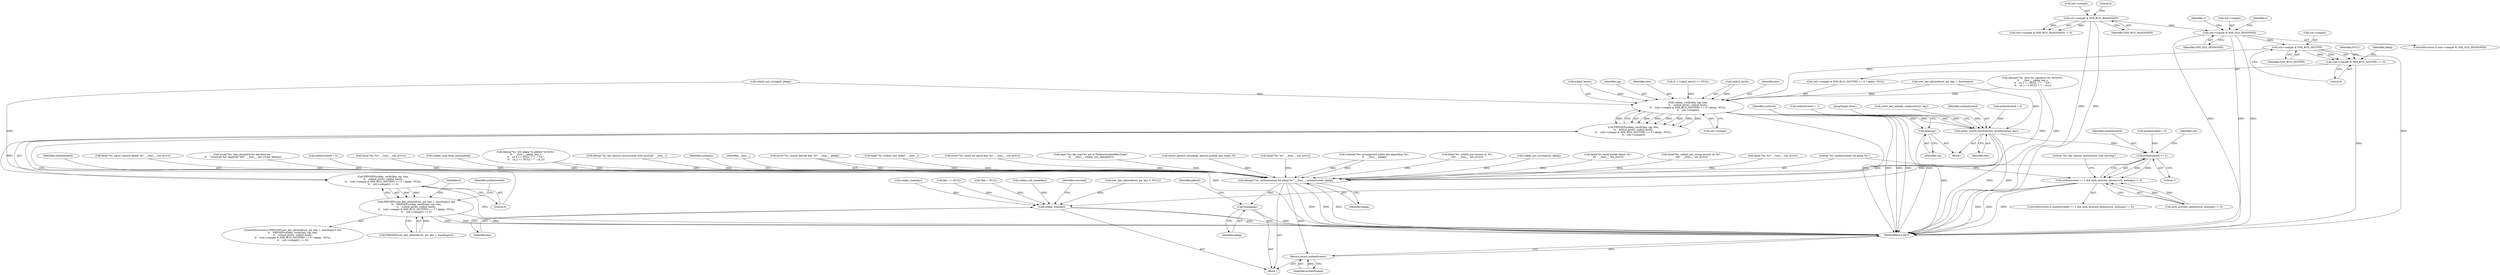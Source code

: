 digraph "1_src_779974d35b4859c07bc3cb8a12c74b43b0a7d1e0_1@pointer" {
"1000368" [label="(Call,ssh->compat & SSH_OLD_SESSIONID)"];
"1000264" [label="(Call,ssh->compat & SSH_BUG_RSASIGMD5)"];
"1000517" [label="(Call,ssh->compat & SSH_BUG_SIGTYPE)"];
"1000516" [label="(Call,(ssh->compat & SSH_BUG_SIGTYPE) == 0)"];
"1000507" [label="(Call,sshkey_verify(key, sig, slen,\n\t\t    sshbuf_ptr(b), sshbuf_len(b),\n\t\t    (ssh->compat & SSH_BUG_SIGTYPE) == 0 ? pkalg : NULL,\n\t\t    ssh->compat))"];
"1000506" [label="(Call,PRIVSEP(sshkey_verify(key, sig, slen,\n\t\t    sshbuf_ptr(b), sshbuf_len(b),\n\t\t    (ssh->compat & SSH_BUG_SIGTYPE) == 0 ? pkalg : NULL,\n\t\t    ssh->compat)))"];
"1000505" [label="(Call,PRIVSEP(sshkey_verify(key, sig, slen,\n\t\t    sshbuf_ptr(b), sshbuf_len(b),\n\t\t    (ssh->compat & SSH_BUG_SIGTYPE) == 0 ? pkalg : NULL,\n\t\t    ssh->compat)) == 0)"];
"1000496" [label="(Call,PRIVSEP(user_key_allowed(ssh, pw, key, 1, &authopts)) &&\n\t\t    PRIVSEP(sshkey_verify(key, sig, slen,\n\t\t    sshbuf_ptr(b), sshbuf_len(b),\n\t\t    (ssh->compat & SSH_BUG_SIGTYPE) == 0 ? pkalg : NULL,\n\t\t    ssh->compat)) == 0)"];
"1000535" [label="(Call,free(sig))"];
"1000537" [label="(Call,auth2_record_key(authctxt, authenticated, key))"];
"1000633" [label="(Call,authenticated == 1)"];
"1000632" [label="(Call,authenticated == 1 && auth_activate_options(ssh, authopts) != 0)"];
"1000648" [label="(Call,debug2(\"%s: authenticated %d pkalg %s\", __func__, authenticated, pkalg))"];
"1000659" [label="(Call,free(pkalg))"];
"1000667" [label="(Return,return authenticated;)"];
"1000655" [label="(Call,sshkey_free(key))"];
"1000574" [label="(Call,user_key_allowed(ssh, pw, key, 0, NULL))"];
"1000656" [label="(Identifier,key)"];
"1000383" [label="(Call,fatal(\"%s: sshbuf_put session id: %s\",\n\t\t\t\t    __func__, ssh_err(r)))"];
"1000505" [label="(Call,PRIVSEP(sshkey_verify(key, sig, slen,\n\t\t    sshbuf_ptr(b), sshbuf_len(b),\n\t\t    (ssh->compat & SSH_BUG_SIGTYPE) == 0 ? pkalg : NULL,\n\t\t    ssh->compat)) == 0)"];
"1000669" [label="(MethodReturn,RET)"];
"1000496" [label="(Call,PRIVSEP(user_key_allowed(ssh, pw, key, 1, &authopts)) &&\n\t\t    PRIVSEP(sshkey_verify(key, sig, slen,\n\t\t    sshbuf_ptr(b), sshbuf_len(b),\n\t\t    (ssh->compat & SSH_BUG_SIGTYPE) == 0 ? pkalg : NULL,\n\t\t    ssh->compat)) == 0)"];
"1000667" [label="(Return,return authenticated;)"];
"1000318" [label="(Call,debug3(\"%s: have %s signature for %s%s%s\",\n\t\t    __func__, pkalg, key_s,\n\t\t    ca_s == NULL ? \"\" : \" CA \",\n\t\t    ca_s == NULL ? \"\" : ca_s))"];
"1000594" [label="(Call,sshpkt_put_cstring(ssh, pkalg))"];
"1000531" [label="(Identifier,authenticated)"];
"1000484" [label="(Call,fatal(\"%s: build packet failed: %s\",\n\t\t\t    __func__, ssh_err(r)))"];
"1000399" [label="(Call,fatal(\"%s: sshbuf_put_string session id: %s\",\n \t\t\t\t    __func__, ssh_err(r)))"];
"1000537" [label="(Call,auth2_record_key(authctxt, authenticated, key))"];
"1000620" [label="(Call,fatal(\"%s: %s\", __func__, ssh_err(r)))"];
"1000662" [label="(Identifier,pkblob)"];
"1000668" [label="(Identifier,authenticated)"];
"1000630" [label="(JumpTarget,done:)"];
"1000317" [label="(Block,)"];
"1000268" [label="(Identifier,SSH_BUG_RSASIGMD5)"];
"1000263" [label="(Call,(ssh->compat & SSH_BUG_RSASIGMD5) != 0)"];
"1000523" [label="(Identifier,pkalg)"];
"1000281" [label="(Call,sshkey_type(key))"];
"1000393" [label="(Identifier,r)"];
"1000517" [label="(Call,ssh->compat & SSH_BUG_SIGTYPE)"];
"1000275" [label="(Call,auth2_key_already_used(authctxt, key))"];
"1000506" [label="(Call,PRIVSEP(sshkey_verify(key, sig, slen,\n\t\t    sshbuf_ptr(b), sshbuf_len(b),\n\t\t    (ssh->compat & SSH_BUG_SIGTYPE) == 0 ? pkalg : NULL,\n\t\t    ssh->compat)))"];
"1000651" [label="(Identifier,authenticated)"];
"1000649" [label="(Literal,\"%s: authenticated %d pkalg %s\")"];
"1000648" [label="(Call,debug2(\"%s: authenticated %d pkalg %s\", __func__, authenticated, pkalg))"];
"1000534" [label="(Identifier,b)"];
"1000497" [label="(Call,PRIVSEP(user_key_allowed(ssh, pw, key, 1, &authopts)))"];
"1000509" [label="(Identifier,sig)"];
"1000194" [label="(Call,fatal(\"%s: parse request failed: %s\", __func__, ssh_err(r)))"];
"1000632" [label="(Call,authenticated == 1 && auth_activate_options(ssh, authopts) != 0)"];
"1000231" [label="(Call,key == NULL)"];
"1000524" [label="(Identifier,NULL)"];
"1000247" [label="(Call,error(\"%s: type mismatch for decoded key \"\n\t\t    \"(received %d, expected %d)\", __func__, key->type, pktype))"];
"1000367" [label="(ControlStructure,if (ssh->compat & SSH_OLD_SESSIONID))"];
"1000645" [label="(Call,authenticated = 0)"];
"1000525" [label="(Call,ssh->compat)"];
"1000265" [label="(Call,ssh->compat)"];
"1000495" [label="(ControlStructure,if (PRIVSEP(user_key_allowed(ssh, pw, key, 1, &authopts)) &&\n\t\t    PRIVSEP(sshkey_verify(key, sig, slen,\n\t\t    sshbuf_ptr(b), sshbuf_len(b),\n\t\t    (ssh->compat & SSH_BUG_SIGTYPE) == 0 ? pkalg : NULL,\n\t\t    ssh->compat)) == 0))"];
"1000510" [label="(Identifier,slen)"];
"1000472" [label="(Call,sshbuf_put_cstring(b, pkalg))"];
"1000538" [label="(Identifier,authctxt)"];
"1000107" [label="(Block,)"];
"1000208" [label="(Call,verbose(\"%s: unsupported public key algorithm: %s\",\n\t\t    __func__, pkalg))"];
"1000353" [label="(Call,fatal(\"%s: %s\", __func__, ssh_err(r)))"];
"1000522" [label="(Literal,0)"];
"1000635" [label="(Literal,1)"];
"1000269" [label="(Literal,0)"];
"1000652" [label="(Identifier,pkalg)"];
"1000377" [label="(Identifier,r)"];
"1000201" [label="(Call,sshkey_type_from_name(pkalg))"];
"1000631" [label="(ControlStructure,if (authenticated == 1 && auth_activate_options(ssh, authopts) != 0))"];
"1000539" [label="(Identifier,authenticated)"];
"1000633" [label="(Call,authenticated == 1)"];
"1000659" [label="(Call,free(pkalg))"];
"1000521" [label="(Identifier,SSH_BUG_SIGTYPE)"];
"1000359" [label="(Call,(b = sshbuf_new()) == NULL)"];
"1000511" [label="(Call,sshbuf_ptr(b))"];
"1000543" [label="(Call,debug(\"%s: test pkalg %s pkblob %s%s%s\",\n\t\t    __func__, pkalg, key_s,\n\t\t    ca_s == NULL ? \"\" : \" CA \",\n\t\t    ca_s == NULL ? \"\" : ca_s))"];
"1000642" [label="(Call,debug(\"%s: key options inconsistent with existing\", __func__))"];
"1000654" [label="(Identifier,authopts)"];
"1000122" [label="(Call,*key = NULL)"];
"1000508" [label="(Identifier,key)"];
"1000636" [label="(Call,auth_activate_options(ssh, authopts) != 0)"];
"1000372" [label="(Identifier,SSH_OLD_SESSIONID)"];
"1000513" [label="(Call,sshbuf_len(b))"];
"1000507" [label="(Call,sshkey_verify(key, sig, slen,\n\t\t    sshbuf_ptr(b), sshbuf_len(b),\n\t\t    (ssh->compat & SSH_BUG_SIGTYPE) == 0 ? pkalg : NULL,\n\t\t    ssh->compat))"];
"1000264" [label="(Call,ssh->compat & SSH_BUG_RSASIGMD5)"];
"1000535" [label="(Call,free(sig))"];
"1000650" [label="(Identifier,__func__)"];
"1000297" [label="(Call,sshkey_ssh_name(key))"];
"1000146" [label="(Call,authenticated = 0)"];
"1000655" [label="(Call,sshkey_free(key))"];
"1000658" [label="(Identifier,userstyle)"];
"1000235" [label="(Call,error(\"%s: cannot decode key: %s\", __func__, pkalg))"];
"1000528" [label="(Literal,0)"];
"1000492" [label="(Call,authenticated = 0)"];
"1000369" [label="(Call,ssh->compat)"];
"1000364" [label="(Call,fatal(\"%s: sshbuf_new failed\", __func__))"];
"1000224" [label="(Call,error(\"%s: could not parse key: %s\", __func__, ssh_err(r)))"];
"1000368" [label="(Call,ssh->compat & SSH_OLD_SESSIONID)"];
"1000638" [label="(Identifier,ssh)"];
"1000540" [label="(Identifier,key)"];
"1000498" [label="(Call,user_key_allowed(ssh, pw, key, 1, &authopts))"];
"1000530" [label="(Call,authenticated = 1)"];
"1000660" [label="(Identifier,pkalg)"];
"1000294" [label="(Call,logit(\"%s: key type %s not in PubkeyAcceptedKeyTypes\",\n\t\t    __func__, sshkey_ssh_name(key)))"];
"1000634" [label="(Identifier,authenticated)"];
"1000516" [label="(Call,(ssh->compat & SSH_BUG_SIGTYPE) == 0)"];
"1000518" [label="(Call,ssh->compat)"];
"1000643" [label="(Literal,\"%s: key options inconsistent with existing\")"];
"1000286" [label="(Call,match_pattern_list(pkalg, options.pubkey_key_types, 0))"];
"1000515" [label="(Call,(ssh->compat & SSH_BUG_SIGTYPE) == 0 ? pkalg : NULL)"];
"1000536" [label="(Identifier,sig)"];
"1000567" [label="(Call,fatal(\"%s: %s\", __func__, ssh_err(r)))"];
"1000368" -> "1000367"  [label="AST: "];
"1000368" -> "1000372"  [label="CFG: "];
"1000369" -> "1000368"  [label="AST: "];
"1000372" -> "1000368"  [label="AST: "];
"1000377" -> "1000368"  [label="CFG: "];
"1000393" -> "1000368"  [label="CFG: "];
"1000368" -> "1000669"  [label="DDG: "];
"1000368" -> "1000669"  [label="DDG: "];
"1000368" -> "1000669"  [label="DDG: "];
"1000264" -> "1000368"  [label="DDG: "];
"1000368" -> "1000517"  [label="DDG: "];
"1000264" -> "1000263"  [label="AST: "];
"1000264" -> "1000268"  [label="CFG: "];
"1000265" -> "1000264"  [label="AST: "];
"1000268" -> "1000264"  [label="AST: "];
"1000269" -> "1000264"  [label="CFG: "];
"1000264" -> "1000669"  [label="DDG: "];
"1000264" -> "1000669"  [label="DDG: "];
"1000264" -> "1000263"  [label="DDG: "];
"1000264" -> "1000263"  [label="DDG: "];
"1000517" -> "1000516"  [label="AST: "];
"1000517" -> "1000521"  [label="CFG: "];
"1000518" -> "1000517"  [label="AST: "];
"1000521" -> "1000517"  [label="AST: "];
"1000522" -> "1000517"  [label="CFG: "];
"1000517" -> "1000669"  [label="DDG: "];
"1000517" -> "1000516"  [label="DDG: "];
"1000517" -> "1000516"  [label="DDG: "];
"1000517" -> "1000507"  [label="DDG: "];
"1000516" -> "1000515"  [label="AST: "];
"1000516" -> "1000522"  [label="CFG: "];
"1000522" -> "1000516"  [label="AST: "];
"1000523" -> "1000516"  [label="CFG: "];
"1000524" -> "1000516"  [label="CFG: "];
"1000516" -> "1000669"  [label="DDG: "];
"1000507" -> "1000506"  [label="AST: "];
"1000507" -> "1000525"  [label="CFG: "];
"1000508" -> "1000507"  [label="AST: "];
"1000509" -> "1000507"  [label="AST: "];
"1000510" -> "1000507"  [label="AST: "];
"1000511" -> "1000507"  [label="AST: "];
"1000513" -> "1000507"  [label="AST: "];
"1000515" -> "1000507"  [label="AST: "];
"1000525" -> "1000507"  [label="AST: "];
"1000506" -> "1000507"  [label="CFG: "];
"1000507" -> "1000669"  [label="DDG: "];
"1000507" -> "1000669"  [label="DDG: "];
"1000507" -> "1000669"  [label="DDG: "];
"1000507" -> "1000669"  [label="DDG: "];
"1000507" -> "1000669"  [label="DDG: "];
"1000507" -> "1000506"  [label="DDG: "];
"1000507" -> "1000506"  [label="DDG: "];
"1000507" -> "1000506"  [label="DDG: "];
"1000507" -> "1000506"  [label="DDG: "];
"1000507" -> "1000506"  [label="DDG: "];
"1000507" -> "1000506"  [label="DDG: "];
"1000507" -> "1000506"  [label="DDG: "];
"1000498" -> "1000507"  [label="DDG: "];
"1000511" -> "1000507"  [label="DDG: "];
"1000513" -> "1000507"  [label="DDG: "];
"1000472" -> "1000507"  [label="DDG: "];
"1000318" -> "1000507"  [label="DDG: "];
"1000359" -> "1000507"  [label="DDG: "];
"1000507" -> "1000535"  [label="DDG: "];
"1000507" -> "1000537"  [label="DDG: "];
"1000506" -> "1000505"  [label="AST: "];
"1000528" -> "1000506"  [label="CFG: "];
"1000506" -> "1000669"  [label="DDG: "];
"1000506" -> "1000505"  [label="DDG: "];
"1000505" -> "1000496"  [label="AST: "];
"1000505" -> "1000528"  [label="CFG: "];
"1000528" -> "1000505"  [label="AST: "];
"1000496" -> "1000505"  [label="CFG: "];
"1000505" -> "1000669"  [label="DDG: "];
"1000505" -> "1000496"  [label="DDG: "];
"1000505" -> "1000496"  [label="DDG: "];
"1000496" -> "1000495"  [label="AST: "];
"1000496" -> "1000497"  [label="CFG: "];
"1000497" -> "1000496"  [label="AST: "];
"1000531" -> "1000496"  [label="CFG: "];
"1000534" -> "1000496"  [label="CFG: "];
"1000496" -> "1000669"  [label="DDG: "];
"1000496" -> "1000669"  [label="DDG: "];
"1000496" -> "1000669"  [label="DDG: "];
"1000497" -> "1000496"  [label="DDG: "];
"1000535" -> "1000317"  [label="AST: "];
"1000535" -> "1000536"  [label="CFG: "];
"1000536" -> "1000535"  [label="AST: "];
"1000538" -> "1000535"  [label="CFG: "];
"1000535" -> "1000669"  [label="DDG: "];
"1000537" -> "1000317"  [label="AST: "];
"1000537" -> "1000540"  [label="CFG: "];
"1000538" -> "1000537"  [label="AST: "];
"1000539" -> "1000537"  [label="AST: "];
"1000540" -> "1000537"  [label="AST: "];
"1000630" -> "1000537"  [label="CFG: "];
"1000537" -> "1000669"  [label="DDG: "];
"1000537" -> "1000669"  [label="DDG: "];
"1000275" -> "1000537"  [label="DDG: "];
"1000530" -> "1000537"  [label="DDG: "];
"1000492" -> "1000537"  [label="DDG: "];
"1000498" -> "1000537"  [label="DDG: "];
"1000537" -> "1000633"  [label="DDG: "];
"1000537" -> "1000655"  [label="DDG: "];
"1000633" -> "1000632"  [label="AST: "];
"1000633" -> "1000635"  [label="CFG: "];
"1000634" -> "1000633"  [label="AST: "];
"1000635" -> "1000633"  [label="AST: "];
"1000638" -> "1000633"  [label="CFG: "];
"1000632" -> "1000633"  [label="CFG: "];
"1000633" -> "1000632"  [label="DDG: "];
"1000633" -> "1000632"  [label="DDG: "];
"1000146" -> "1000633"  [label="DDG: "];
"1000633" -> "1000648"  [label="DDG: "];
"1000632" -> "1000631"  [label="AST: "];
"1000632" -> "1000636"  [label="CFG: "];
"1000636" -> "1000632"  [label="AST: "];
"1000643" -> "1000632"  [label="CFG: "];
"1000649" -> "1000632"  [label="CFG: "];
"1000632" -> "1000669"  [label="DDG: "];
"1000632" -> "1000669"  [label="DDG: "];
"1000632" -> "1000669"  [label="DDG: "];
"1000636" -> "1000632"  [label="DDG: "];
"1000636" -> "1000632"  [label="DDG: "];
"1000648" -> "1000107"  [label="AST: "];
"1000648" -> "1000652"  [label="CFG: "];
"1000649" -> "1000648"  [label="AST: "];
"1000650" -> "1000648"  [label="AST: "];
"1000651" -> "1000648"  [label="AST: "];
"1000652" -> "1000648"  [label="AST: "];
"1000654" -> "1000648"  [label="CFG: "];
"1000648" -> "1000669"  [label="DDG: "];
"1000648" -> "1000669"  [label="DDG: "];
"1000648" -> "1000669"  [label="DDG: "];
"1000484" -> "1000648"  [label="DDG: "];
"1000620" -> "1000648"  [label="DDG: "];
"1000235" -> "1000648"  [label="DDG: "];
"1000235" -> "1000648"  [label="DDG: "];
"1000364" -> "1000648"  [label="DDG: "];
"1000543" -> "1000648"  [label="DDG: "];
"1000543" -> "1000648"  [label="DDG: "];
"1000318" -> "1000648"  [label="DDG: "];
"1000318" -> "1000648"  [label="DDG: "];
"1000194" -> "1000648"  [label="DDG: "];
"1000353" -> "1000648"  [label="DDG: "];
"1000567" -> "1000648"  [label="DDG: "];
"1000208" -> "1000648"  [label="DDG: "];
"1000208" -> "1000648"  [label="DDG: "];
"1000294" -> "1000648"  [label="DDG: "];
"1000642" -> "1000648"  [label="DDG: "];
"1000224" -> "1000648"  [label="DDG: "];
"1000399" -> "1000648"  [label="DDG: "];
"1000383" -> "1000648"  [label="DDG: "];
"1000247" -> "1000648"  [label="DDG: "];
"1000645" -> "1000648"  [label="DDG: "];
"1000286" -> "1000648"  [label="DDG: "];
"1000594" -> "1000648"  [label="DDG: "];
"1000472" -> "1000648"  [label="DDG: "];
"1000201" -> "1000648"  [label="DDG: "];
"1000648" -> "1000659"  [label="DDG: "];
"1000648" -> "1000667"  [label="DDG: "];
"1000659" -> "1000107"  [label="AST: "];
"1000659" -> "1000660"  [label="CFG: "];
"1000660" -> "1000659"  [label="AST: "];
"1000662" -> "1000659"  [label="CFG: "];
"1000659" -> "1000669"  [label="DDG: "];
"1000667" -> "1000107"  [label="AST: "];
"1000667" -> "1000668"  [label="CFG: "];
"1000668" -> "1000667"  [label="AST: "];
"1000669" -> "1000667"  [label="CFG: "];
"1000667" -> "1000669"  [label="DDG: "];
"1000668" -> "1000667"  [label="DDG: "];
"1000655" -> "1000107"  [label="AST: "];
"1000655" -> "1000656"  [label="CFG: "];
"1000656" -> "1000655"  [label="AST: "];
"1000658" -> "1000655"  [label="CFG: "];
"1000655" -> "1000669"  [label="DDG: "];
"1000655" -> "1000669"  [label="DDG: "];
"1000297" -> "1000655"  [label="DDG: "];
"1000281" -> "1000655"  [label="DDG: "];
"1000574" -> "1000655"  [label="DDG: "];
"1000122" -> "1000655"  [label="DDG: "];
"1000231" -> "1000655"  [label="DDG: "];
}
